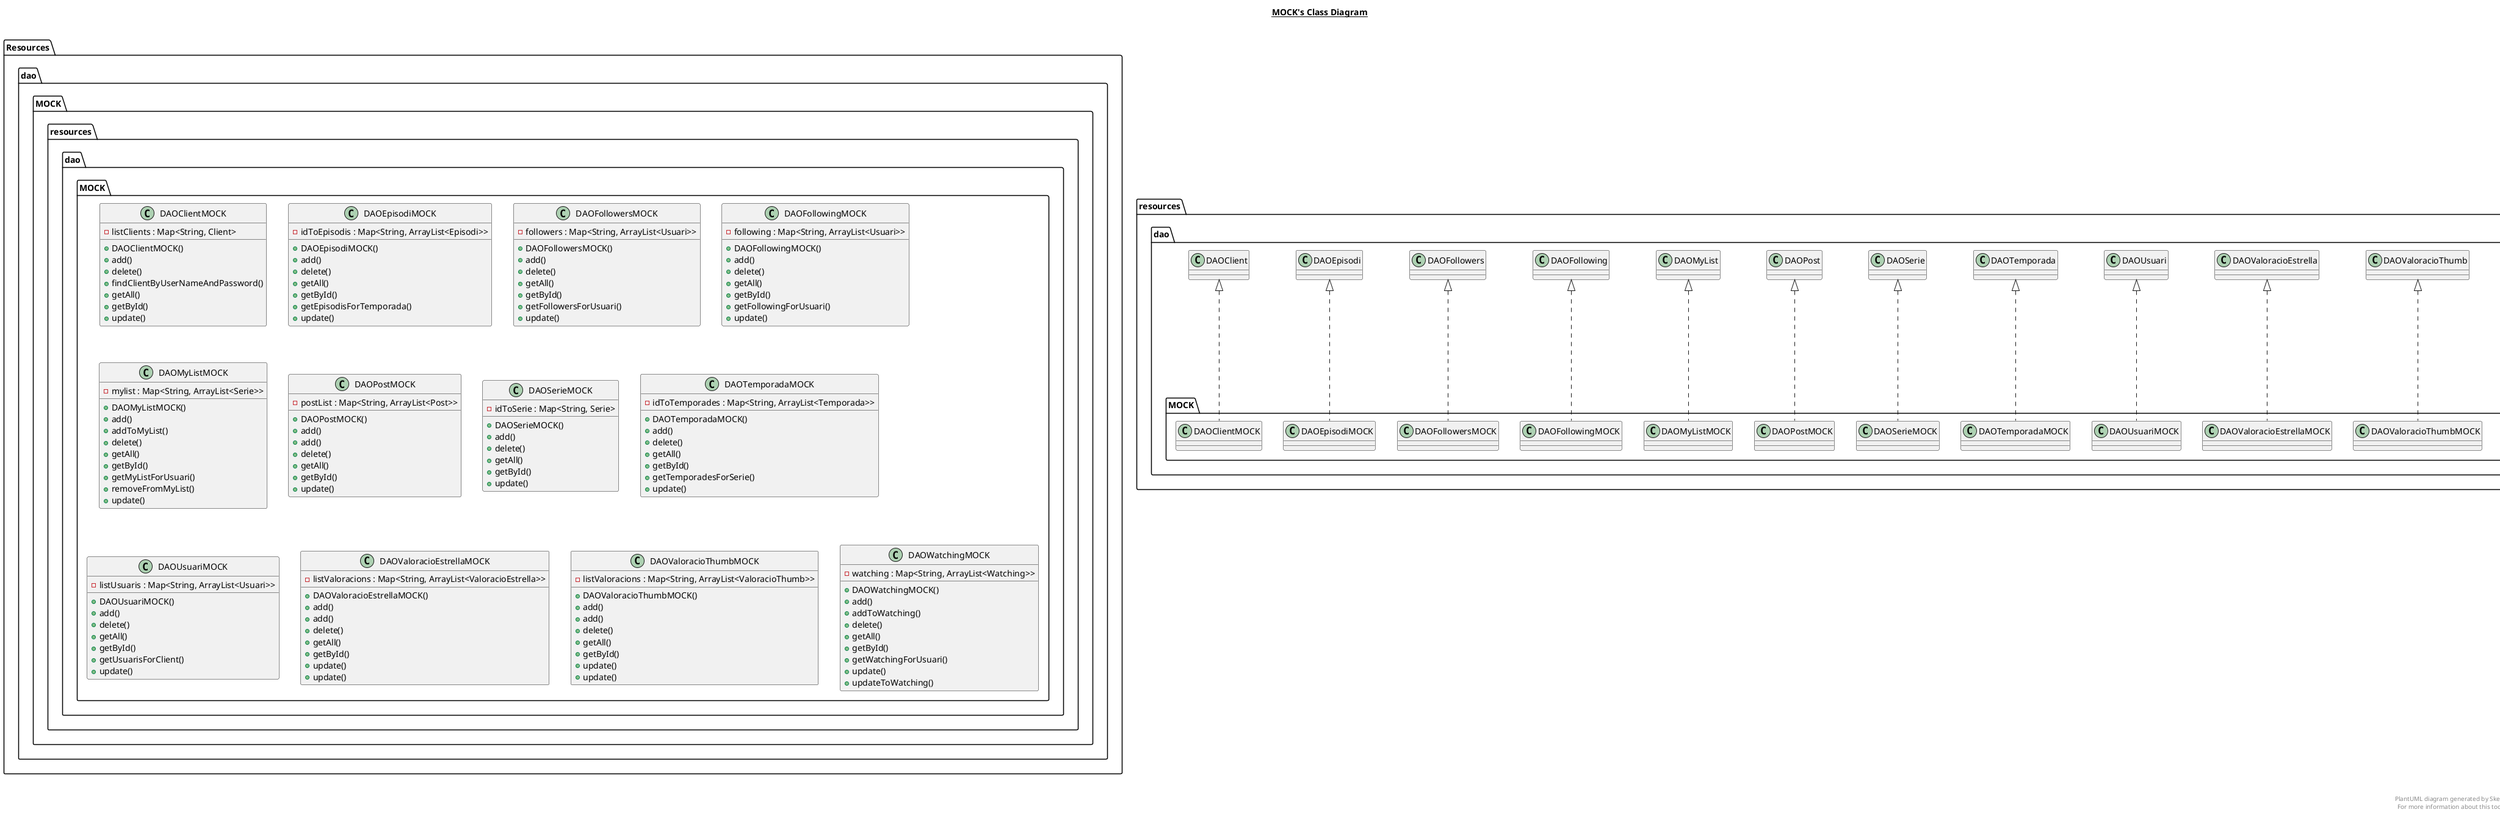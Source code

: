 @startuml

title __MOCK's Class Diagram__\n

    namespace Resources.dao {
      namespace MOCK {
        class resources.dao.MOCK.DAOClientMOCK {
            - listClients : Map<String, Client>
            + DAOClientMOCK()
            + add()
            + delete()
            + findClientByUserNameAndPassword()
            + getAll()
            + getById()
            + update()
        }
      }
    }

    namespace Resources.dao {
      namespace MOCK {
        class resources.dao.MOCK.DAOEpisodiMOCK {
            - idToEpisodis : Map<String, ArrayList<Episodi>>
            + DAOEpisodiMOCK()
            + add()
            + delete()
            + getAll()
            + getById()
            + getEpisodisForTemporada()
            + update()
        }
      }
    }


    namespace Resources.dao {
      namespace MOCK {
        class resources.dao.MOCK.DAOFollowersMOCK {
            - followers : Map<String, ArrayList<Usuari>>
            + DAOFollowersMOCK()
            + add()
            + delete()
            + getAll()
            + getById()
            + getFollowersForUsuari()
            + update()
        }
      }
    }


    namespace Resources.dao {
      namespace MOCK {
        class resources.dao.MOCK.DAOFollowingMOCK {
            - following : Map<String, ArrayList<Usuari>>
            + DAOFollowingMOCK()
            + add()
            + delete()
            + getAll()
            + getById()
            + getFollowingForUsuari()
            + update()
        }
      }
    }


    namespace Resources.dao {
      namespace MOCK {
        class resources.dao.MOCK.DAOMyListMOCK {
            - mylist : Map<String, ArrayList<Serie>>
            + DAOMyListMOCK()
            + add()
            + addToMyList()
            + delete()
            + getAll()
            + getById()
            + getMyListForUsuari()
            + removeFromMyList()
            + update()
        }
      }
    }


    namespace Resources.dao {
      namespace MOCK {
        class resources.dao.MOCK.DAOPostMOCK {
            - postList : Map<String, ArrayList<Post>>
            + DAOPostMOCK()
            + add()
            + add()
            + delete()
            + getAll()
            + getById()
            + update()
        }
      }
    }


    namespace Resources.dao {
      namespace MOCK {
        class resources.dao.MOCK.DAOSerieMOCK {
            - idToSerie : Map<String, Serie>
            + DAOSerieMOCK()
            + add()
            + delete()
            + getAll()
            + getById()
            + update()
        }
      }
    }


    namespace Resources.dao {
      namespace MOCK {
        class resources.dao.MOCK.DAOTemporadaMOCK {
            - idToTemporades : Map<String, ArrayList<Temporada>>
            + DAOTemporadaMOCK()
            + add()
            + delete()
            + getAll()
            + getById()
            + getTemporadesForSerie()
            + update()
        }
      }
    }


    namespace Resources.dao {
      namespace MOCK {
        class resources.dao.MOCK.DAOUsuariMOCK {
            - listUsuaris : Map<String, ArrayList<Usuari>>
            + DAOUsuariMOCK()
            + add()
            + delete()
            + getAll()
            + getById()
            + getUsuarisForClient()
            + update()
        }
      }
    }


    namespace Resources.dao {
      namespace MOCK {
        class resources.dao.MOCK.DAOValoracioEstrellaMOCK {
            - listValoracions : Map<String, ArrayList<ValoracioEstrella>>
            + DAOValoracioEstrellaMOCK()
            + add()
            + add()
            + delete()
            + getAll()
            + getById()
            + update()
            + update()
        }
      }
    }


    namespace Resources.dao {
      namespace MOCK {
        class resources.dao.MOCK.DAOValoracioThumbMOCK {
            - listValoracions : Map<String, ArrayList<ValoracioThumb>>
            + DAOValoracioThumbMOCK()
            + add()
            + add()
            + delete()
            + getAll()
            + getById()
            + update()
            + update()
        }
      }
    }


    namespace Resources.dao {
      namespace MOCK {
        class resources.dao.MOCK.DAOWatchingMOCK {
            - watching : Map<String, ArrayList<Watching>>
            + DAOWatchingMOCK()
            + add()
            + addToWatching()
            + delete()
            + getAll()
            + getById()
            + getWatchingForUsuari()
            + update()
            + updateToWatching()
        }
      }
    }


  resources.dao.MOCK.DAOClientMOCK .up.|> resources.dao.DAOClient
  resources.dao.MOCK.DAOEpisodiMOCK .up.|> resources.dao.DAOEpisodi
  resources.dao.MOCK.DAOFollowersMOCK .up.|> resources.dao.DAOFollowers
  resources.dao.MOCK.DAOFollowingMOCK .up.|> resources.dao.DAOFollowing
  resources.dao.MOCK.DAOMyListMOCK .up.|> resources.dao.DAOMyList
  resources.dao.MOCK.DAOPostMOCK .up.|> resources.dao.DAOPost
  resources.dao.MOCK.DAOSerieMOCK .up.|> resources.dao.DAOSerie
  resources.dao.MOCK.DAOTemporadaMOCK .up.|> resources.dao.DAOTemporada
  resources.dao.MOCK.DAOUsuariMOCK .up.|> resources.dao.DAOUsuari
  resources.dao.MOCK.DAOValoracioEstrellaMOCK .up.|> resources.dao.DAOValoracioEstrella
  resources.dao.MOCK.DAOValoracioThumbMOCK .up.|> resources.dao.DAOValoracioThumb
  resources.dao.MOCK.DAOWatchingMOCK .up.|> resources.dao.DAOWatching


right footer


PlantUML diagram generated by SketchIt! (https://bitbucket.org/pmesmeur/sketch.it)
For more information about this tool, please contact philippe.mesmeur@gmail.com
endfooter

@enduml
